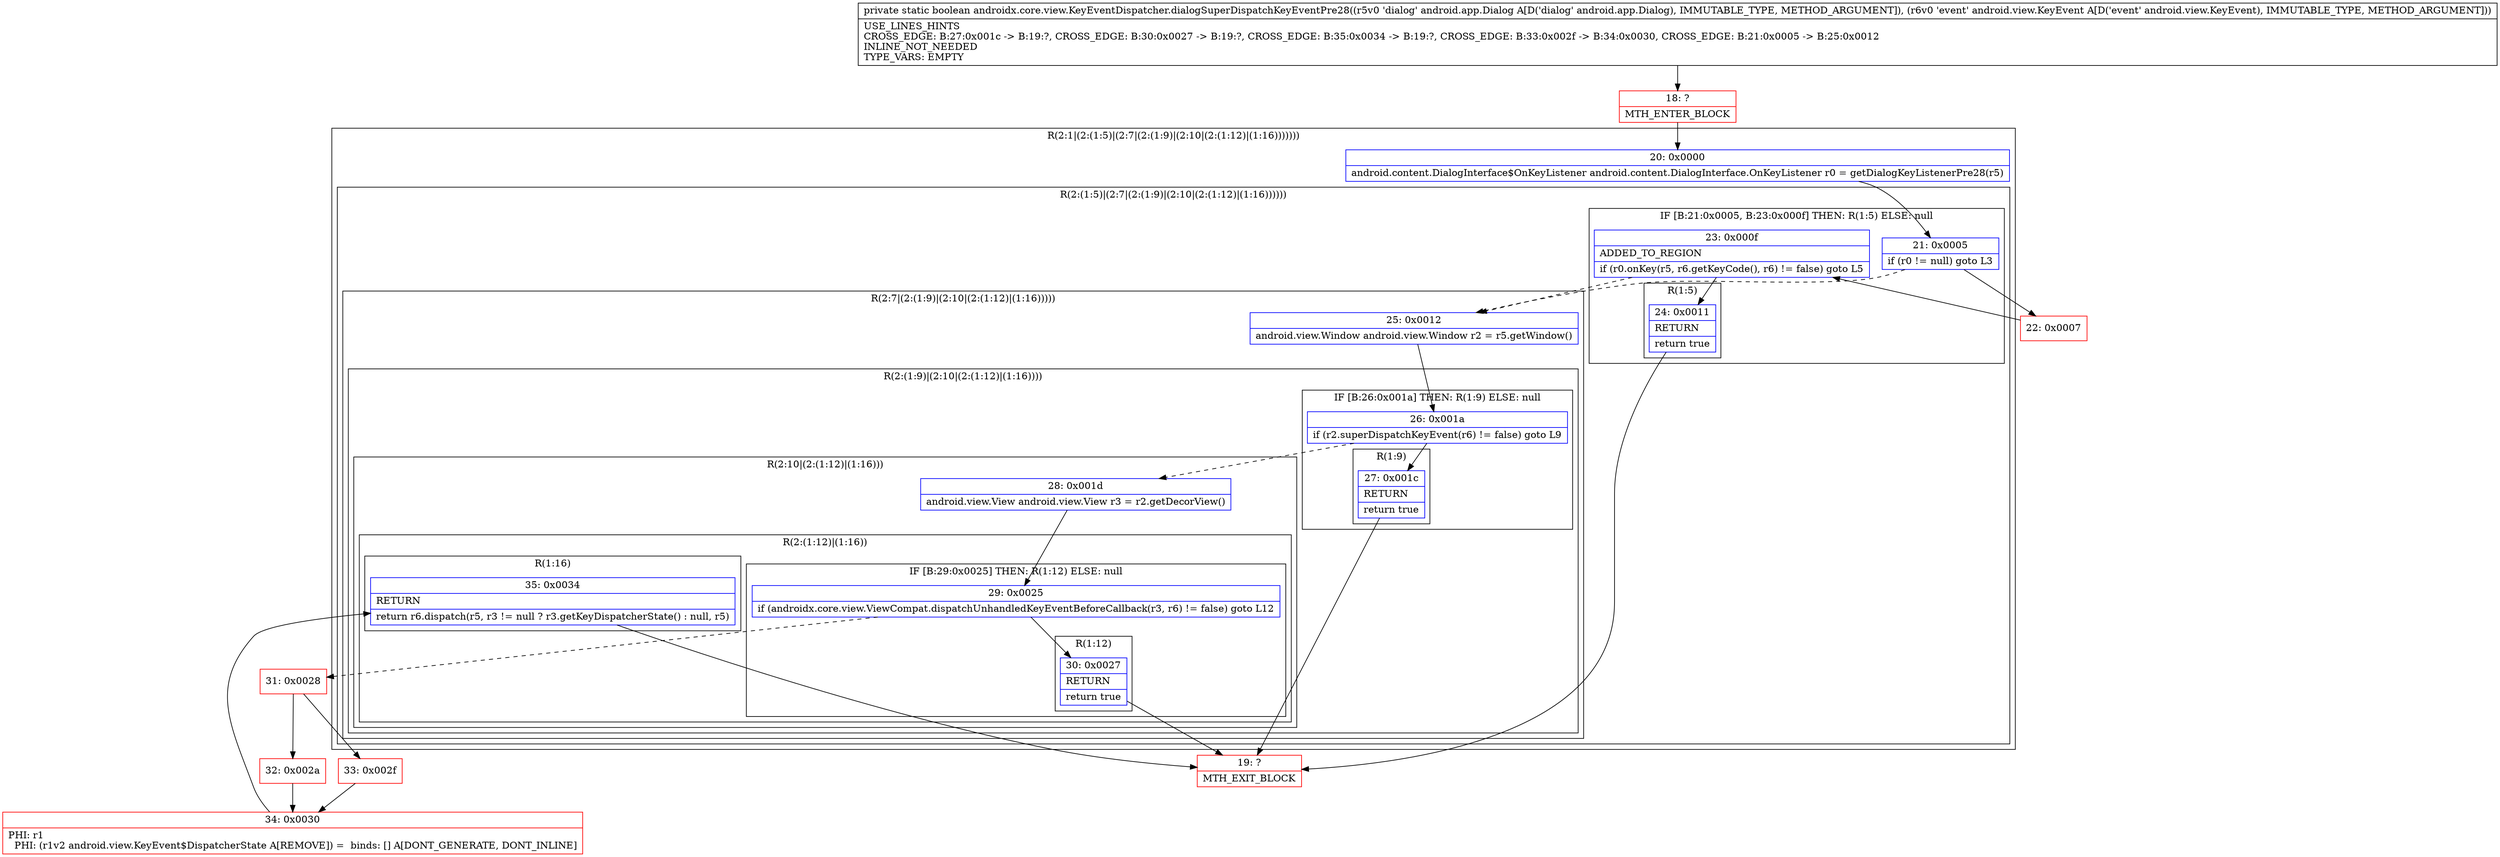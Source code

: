 digraph "CFG forandroidx.core.view.KeyEventDispatcher.dialogSuperDispatchKeyEventPre28(Landroid\/app\/Dialog;Landroid\/view\/KeyEvent;)Z" {
subgraph cluster_Region_254410589 {
label = "R(2:1|(2:(1:5)|(2:7|(2:(1:9)|(2:10|(2:(1:12)|(1:16)))))))";
node [shape=record,color=blue];
Node_20 [shape=record,label="{20\:\ 0x0000|android.content.DialogInterface$OnKeyListener android.content.DialogInterface.OnKeyListener r0 = getDialogKeyListenerPre28(r5)\l}"];
subgraph cluster_Region_1473714490 {
label = "R(2:(1:5)|(2:7|(2:(1:9)|(2:10|(2:(1:12)|(1:16))))))";
node [shape=record,color=blue];
subgraph cluster_IfRegion_856809908 {
label = "IF [B:21:0x0005, B:23:0x000f] THEN: R(1:5) ELSE: null";
node [shape=record,color=blue];
Node_21 [shape=record,label="{21\:\ 0x0005|if (r0 != null) goto L3\l}"];
Node_23 [shape=record,label="{23\:\ 0x000f|ADDED_TO_REGION\l|if (r0.onKey(r5, r6.getKeyCode(), r6) != false) goto L5\l}"];
subgraph cluster_Region_936255431 {
label = "R(1:5)";
node [shape=record,color=blue];
Node_24 [shape=record,label="{24\:\ 0x0011|RETURN\l|return true\l}"];
}
}
subgraph cluster_Region_187334122 {
label = "R(2:7|(2:(1:9)|(2:10|(2:(1:12)|(1:16)))))";
node [shape=record,color=blue];
Node_25 [shape=record,label="{25\:\ 0x0012|android.view.Window android.view.Window r2 = r5.getWindow()\l}"];
subgraph cluster_Region_25587680 {
label = "R(2:(1:9)|(2:10|(2:(1:12)|(1:16))))";
node [shape=record,color=blue];
subgraph cluster_IfRegion_392233514 {
label = "IF [B:26:0x001a] THEN: R(1:9) ELSE: null";
node [shape=record,color=blue];
Node_26 [shape=record,label="{26\:\ 0x001a|if (r2.superDispatchKeyEvent(r6) != false) goto L9\l}"];
subgraph cluster_Region_380931703 {
label = "R(1:9)";
node [shape=record,color=blue];
Node_27 [shape=record,label="{27\:\ 0x001c|RETURN\l|return true\l}"];
}
}
subgraph cluster_Region_1467143308 {
label = "R(2:10|(2:(1:12)|(1:16)))";
node [shape=record,color=blue];
Node_28 [shape=record,label="{28\:\ 0x001d|android.view.View android.view.View r3 = r2.getDecorView()\l}"];
subgraph cluster_Region_2042977106 {
label = "R(2:(1:12)|(1:16))";
node [shape=record,color=blue];
subgraph cluster_IfRegion_1808958359 {
label = "IF [B:29:0x0025] THEN: R(1:12) ELSE: null";
node [shape=record,color=blue];
Node_29 [shape=record,label="{29\:\ 0x0025|if (androidx.core.view.ViewCompat.dispatchUnhandledKeyEventBeforeCallback(r3, r6) != false) goto L12\l}"];
subgraph cluster_Region_1043481482 {
label = "R(1:12)";
node [shape=record,color=blue];
Node_30 [shape=record,label="{30\:\ 0x0027|RETURN\l|return true\l}"];
}
}
subgraph cluster_Region_869234218 {
label = "R(1:16)";
node [shape=record,color=blue];
Node_35 [shape=record,label="{35\:\ 0x0034|RETURN\l|return r6.dispatch(r5, r3 != null ? r3.getKeyDispatcherState() : null, r5)\l}"];
}
}
}
}
}
}
}
Node_18 [shape=record,color=red,label="{18\:\ ?|MTH_ENTER_BLOCK\l}"];
Node_22 [shape=record,color=red,label="{22\:\ 0x0007}"];
Node_19 [shape=record,color=red,label="{19\:\ ?|MTH_EXIT_BLOCK\l}"];
Node_31 [shape=record,color=red,label="{31\:\ 0x0028}"];
Node_32 [shape=record,color=red,label="{32\:\ 0x002a}"];
Node_34 [shape=record,color=red,label="{34\:\ 0x0030|PHI: r1 \l  PHI: (r1v2 android.view.KeyEvent$DispatcherState A[REMOVE]) =  binds: [] A[DONT_GENERATE, DONT_INLINE]\l}"];
Node_33 [shape=record,color=red,label="{33\:\ 0x002f}"];
MethodNode[shape=record,label="{private static boolean androidx.core.view.KeyEventDispatcher.dialogSuperDispatchKeyEventPre28((r5v0 'dialog' android.app.Dialog A[D('dialog' android.app.Dialog), IMMUTABLE_TYPE, METHOD_ARGUMENT]), (r6v0 'event' android.view.KeyEvent A[D('event' android.view.KeyEvent), IMMUTABLE_TYPE, METHOD_ARGUMENT]))  | USE_LINES_HINTS\lCROSS_EDGE: B:27:0x001c \-\> B:19:?, CROSS_EDGE: B:30:0x0027 \-\> B:19:?, CROSS_EDGE: B:35:0x0034 \-\> B:19:?, CROSS_EDGE: B:33:0x002f \-\> B:34:0x0030, CROSS_EDGE: B:21:0x0005 \-\> B:25:0x0012\lINLINE_NOT_NEEDED\lTYPE_VARS: EMPTY\l}"];
MethodNode -> Node_18;Node_20 -> Node_21;
Node_21 -> Node_22;
Node_21 -> Node_25[style=dashed];
Node_23 -> Node_24;
Node_23 -> Node_25[style=dashed];
Node_24 -> Node_19;
Node_25 -> Node_26;
Node_26 -> Node_27;
Node_26 -> Node_28[style=dashed];
Node_27 -> Node_19;
Node_28 -> Node_29;
Node_29 -> Node_30;
Node_29 -> Node_31[style=dashed];
Node_30 -> Node_19;
Node_35 -> Node_19;
Node_18 -> Node_20;
Node_22 -> Node_23;
Node_31 -> Node_32;
Node_31 -> Node_33;
Node_32 -> Node_34;
Node_34 -> Node_35;
Node_33 -> Node_34;
}

